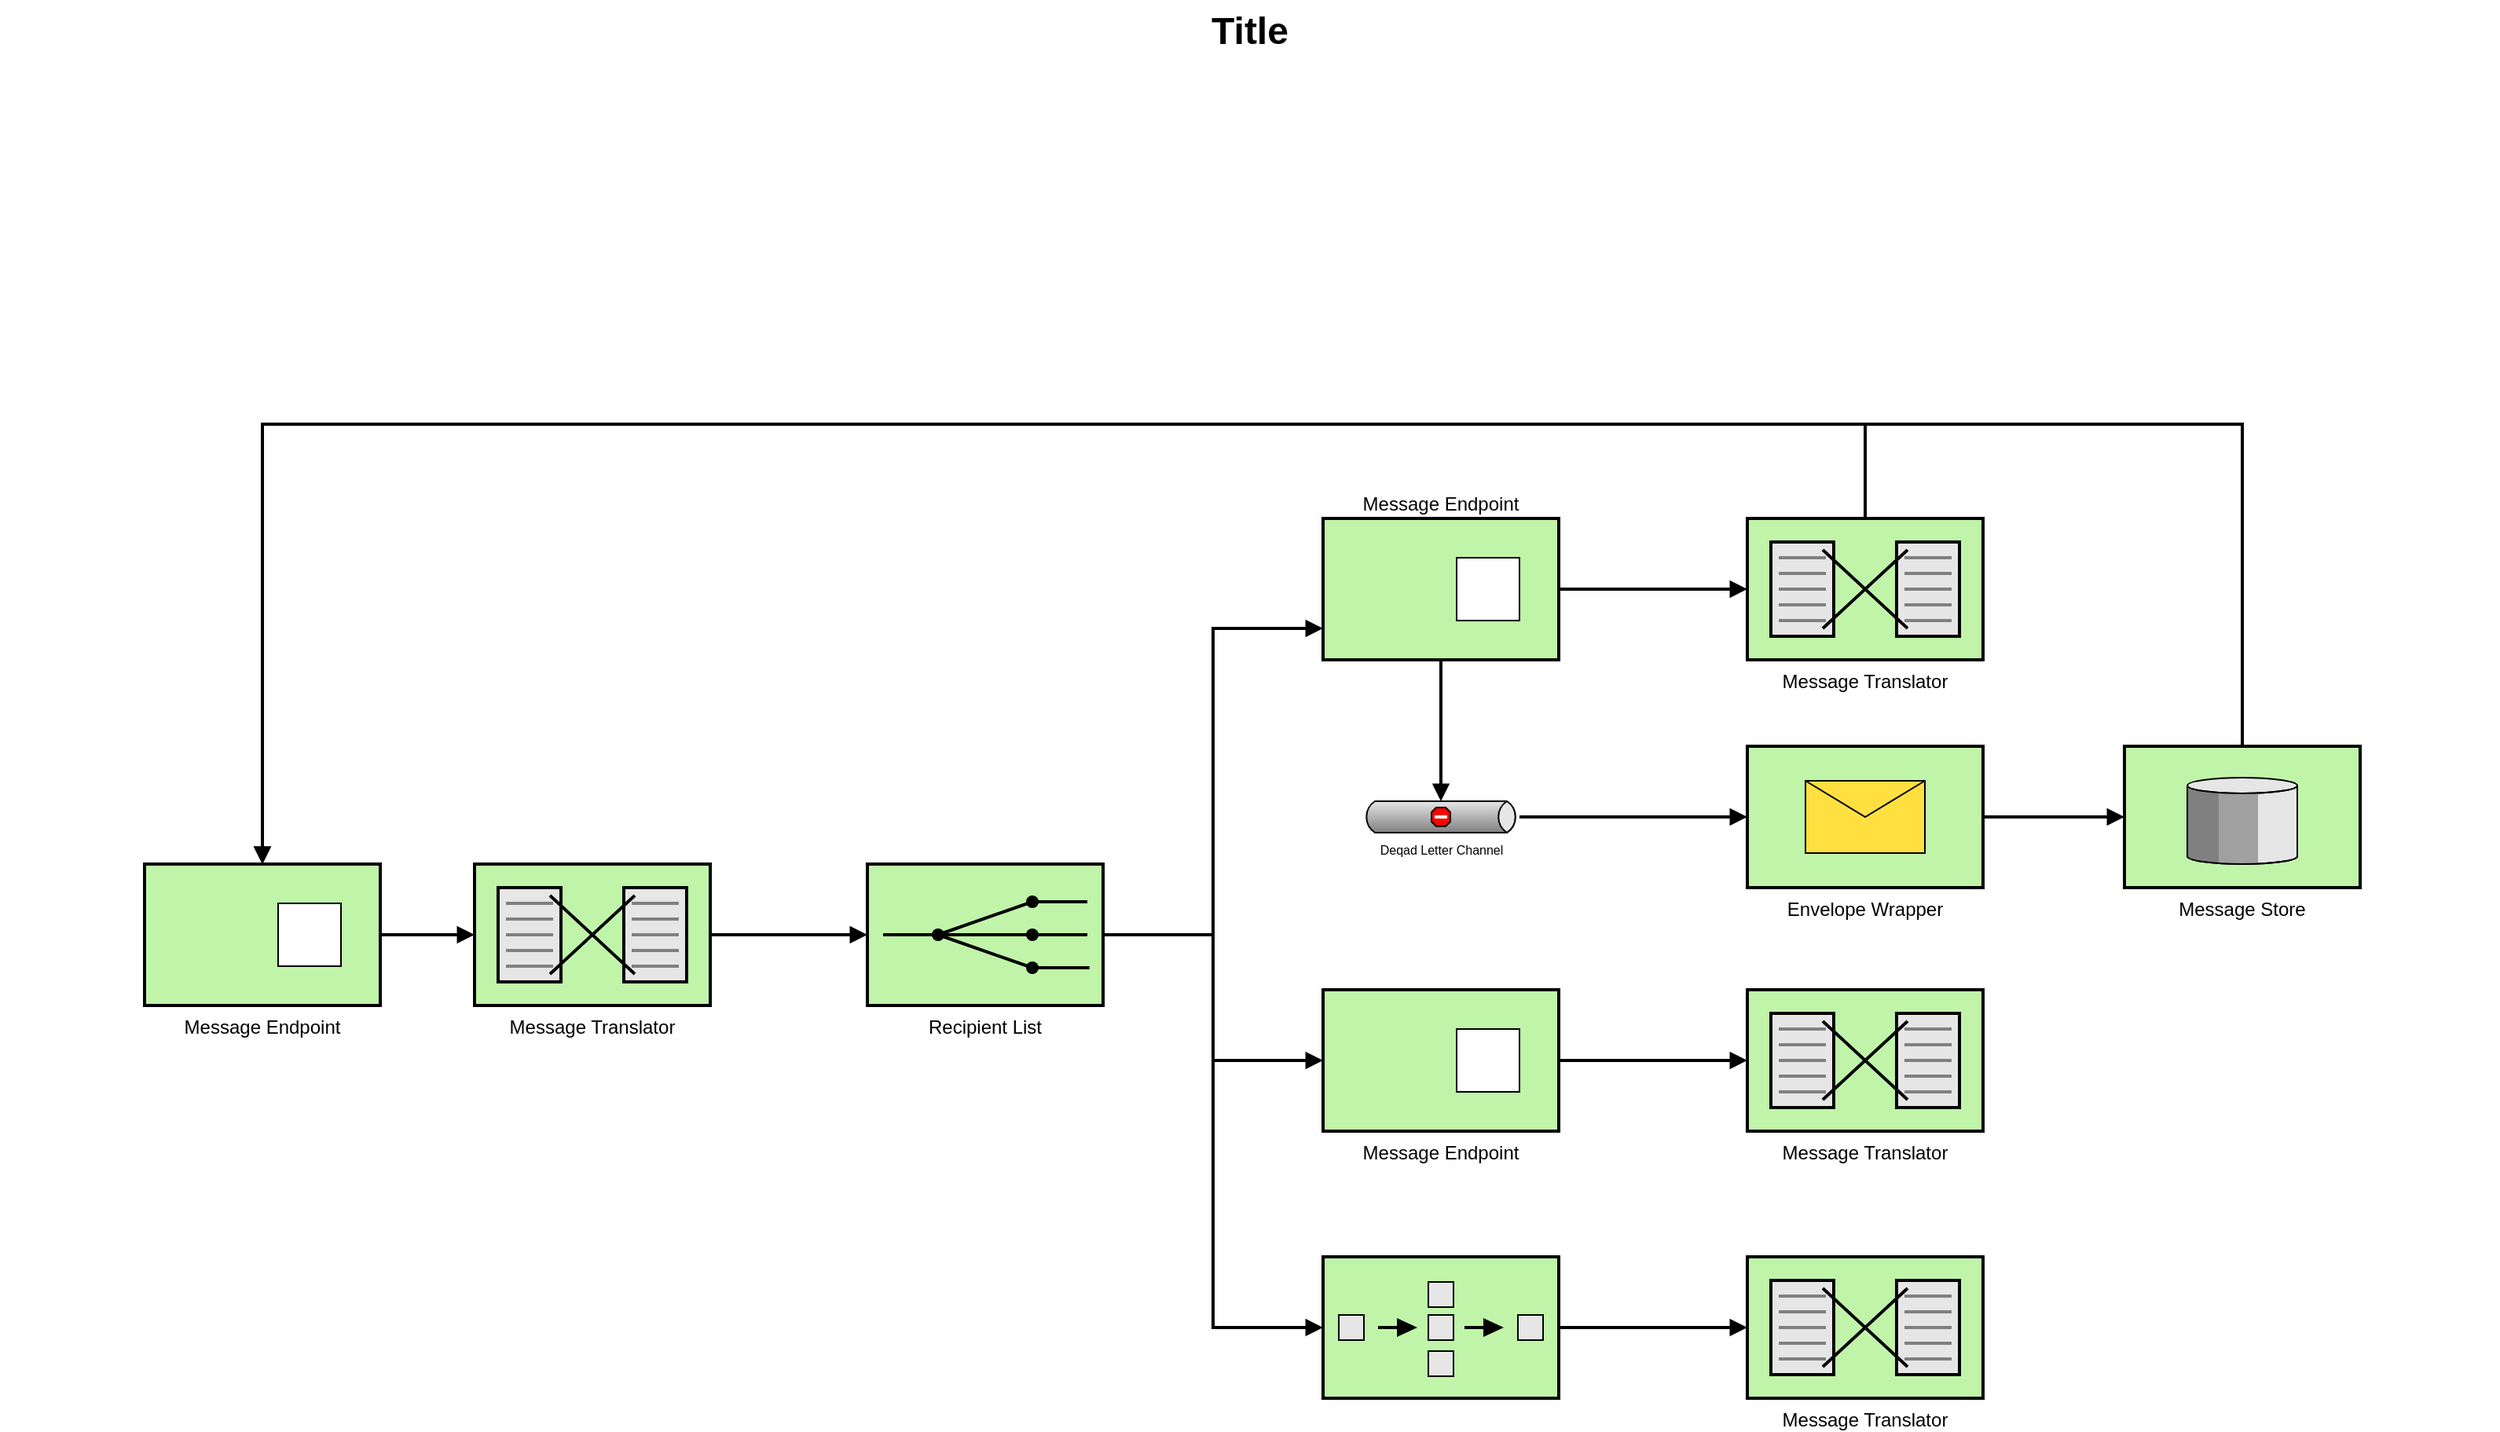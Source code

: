 <mxfile version="24.6.5" type="github" pages="2">
  <diagram name="Page-1" id="74b105a0-9070-1c63-61bc-23e55f88626e">
    <mxGraphModel dx="2011" dy="999" grid="1" gridSize="10" guides="1" tooltips="1" connect="1" arrows="1" fold="1" page="1" pageScale="1.5" pageWidth="1169" pageHeight="826" background="none" math="0" shadow="0">
      <root>
        <mxCell id="0" style=";html=1;" />
        <mxCell id="1" style=";html=1;" parent="0" />
        <mxCell id="10b056a9c633e61c-18" style="edgeStyle=orthogonalEdgeStyle;rounded=0;html=1;endArrow=block;endFill=1;jettySize=auto;orthogonalLoop=1;strokeWidth=2;startArrow=none;startFill=0;" parent="1" source="10b056a9c633e61c-1" target="10b056a9c633e61c-2" edge="1">
          <mxGeometry relative="1" as="geometry" />
        </mxCell>
        <mxCell id="10b056a9c633e61c-1" value="Message Translator" style="strokeWidth=2;dashed=0;align=center;fontSize=12;shape=mxgraph.eip.message_translator;fillColor=#c0f5a9;verticalLabelPosition=bottom;verticalAlign=top;" parent="1" vertex="1">
          <mxGeometry x="382" y="590" width="150" height="90" as="geometry" />
        </mxCell>
        <mxCell id="10b056a9c633e61c-19" style="edgeStyle=orthogonalEdgeStyle;rounded=0;html=1;endArrow=block;endFill=1;jettySize=auto;orthogonalLoop=1;strokeWidth=2;startArrow=none;startFill=0;" parent="1" source="10b056a9c633e61c-2" target="10b056a9c633e61c-6" edge="1">
          <mxGeometry relative="1" as="geometry">
            <Array as="points">
              <mxPoint x="852" y="635" />
              <mxPoint x="852" y="440" />
            </Array>
          </mxGeometry>
        </mxCell>
        <mxCell id="10b056a9c633e61c-20" style="edgeStyle=orthogonalEdgeStyle;rounded=0;html=1;endArrow=block;endFill=1;jettySize=auto;orthogonalLoop=1;strokeWidth=2;startArrow=none;startFill=0;" parent="1" source="10b056a9c633e61c-2" target="10b056a9c633e61c-8" edge="1">
          <mxGeometry relative="1" as="geometry" />
        </mxCell>
        <mxCell id="10b056a9c633e61c-21" style="edgeStyle=orthogonalEdgeStyle;rounded=0;html=1;endArrow=block;endFill=1;jettySize=auto;orthogonalLoop=1;strokeWidth=2;startArrow=none;startFill=0;" parent="1" source="10b056a9c633e61c-2" target="10b056a9c633e61c-14" edge="1">
          <mxGeometry relative="1" as="geometry">
            <Array as="points">
              <mxPoint x="852" y="635" />
              <mxPoint x="852" y="885" />
            </Array>
          </mxGeometry>
        </mxCell>
        <mxCell id="10b056a9c633e61c-2" value="Recipient List" style="strokeWidth=2;dashed=0;align=center;fontSize=12;fillColor=#c0f5a9;verticalLabelPosition=bottom;verticalAlign=top;shape=mxgraph.eip.recipient_list;" parent="1" vertex="1">
          <mxGeometry x="632" y="590" width="150" height="90" as="geometry" />
        </mxCell>
        <mxCell id="10b056a9c633e61c-17" style="edgeStyle=orthogonalEdgeStyle;rounded=0;html=1;endArrow=block;endFill=1;jettySize=auto;orthogonalLoop=1;strokeWidth=2;startArrow=none;startFill=0;" parent="1" source="10b056a9c633e61c-4" target="10b056a9c633e61c-1" edge="1">
          <mxGeometry relative="1" as="geometry" />
        </mxCell>
        <mxCell id="10b056a9c633e61c-4" value="Message Endpoint" style="strokeWidth=2;dashed=0;align=center;fontSize=12;shape=rect;verticalLabelPosition=bottom;verticalAlign=top;fillColor=#c0f5a9" parent="1" vertex="1">
          <mxGeometry x="172" y="590" width="150" height="90" as="geometry" />
        </mxCell>
        <mxCell id="10b056a9c633e61c-5" value="" style="strokeWidth=1;dashed=0;align=center;fontSize=8;shape=rect;fillColor=#ffffff;strokeColor=#000000;" parent="10b056a9c633e61c-4" vertex="1">
          <mxGeometry x="85" y="25" width="40" height="40" as="geometry" />
        </mxCell>
        <mxCell id="10b056a9c633e61c-22" style="edgeStyle=orthogonalEdgeStyle;rounded=0;html=1;endArrow=block;endFill=1;jettySize=auto;orthogonalLoop=1;strokeWidth=2;startArrow=none;startFill=0;" parent="1" source="10b056a9c633e61c-6" target="10b056a9c633e61c-10" edge="1">
          <mxGeometry relative="1" as="geometry" />
        </mxCell>
        <mxCell id="10b056a9c633e61c-25" style="edgeStyle=orthogonalEdgeStyle;rounded=0;html=1;endArrow=block;endFill=1;jettySize=auto;orthogonalLoop=1;strokeWidth=2;startArrow=none;startFill=0;" parent="1" source="10b056a9c633e61c-6" target="10b056a9c633e61c-12" edge="1">
          <mxGeometry relative="1" as="geometry" />
        </mxCell>
        <mxCell id="10b056a9c633e61c-28" style="edgeStyle=orthogonalEdgeStyle;rounded=0;html=1;endArrow=block;endFill=1;jettySize=auto;orthogonalLoop=1;strokeWidth=2;startArrow=none;startFill=0;" parent="1" source="10b056a9c633e61c-10" target="10b056a9c633e61c-4" edge="1">
          <mxGeometry relative="1" as="geometry">
            <Array as="points">
              <mxPoint x="1267" y="310" />
              <mxPoint x="247" y="310" />
            </Array>
          </mxGeometry>
        </mxCell>
        <mxCell id="10b056a9c633e61c-6" value="Message Endpoint" style="strokeWidth=2;dashed=0;align=center;fontSize=12;shape=rect;verticalLabelPosition=top;verticalAlign=bottom;fillColor=#c0f5a9;labelPosition=center;" parent="1" vertex="1">
          <mxGeometry x="922" y="370" width="150" height="90" as="geometry" />
        </mxCell>
        <mxCell id="10b056a9c633e61c-7" value="" style="strokeWidth=1;dashed=0;align=center;fontSize=8;shape=rect;fillColor=#ffffff;strokeColor=#000000;" parent="10b056a9c633e61c-6" vertex="1">
          <mxGeometry x="85" y="25" width="40" height="40" as="geometry" />
        </mxCell>
        <mxCell id="10b056a9c633e61c-23" style="edgeStyle=orthogonalEdgeStyle;rounded=0;html=1;endArrow=block;endFill=1;jettySize=auto;orthogonalLoop=1;strokeWidth=2;startArrow=none;startFill=0;" parent="1" source="10b056a9c633e61c-8" target="10b056a9c633e61c-11" edge="1">
          <mxGeometry relative="1" as="geometry" />
        </mxCell>
        <mxCell id="10b056a9c633e61c-8" value="Message Endpoint" style="strokeWidth=2;dashed=0;align=center;fontSize=12;shape=rect;verticalLabelPosition=bottom;verticalAlign=top;fillColor=#c0f5a9" parent="1" vertex="1">
          <mxGeometry x="922" y="670" width="150" height="90" as="geometry" />
        </mxCell>
        <mxCell id="10b056a9c633e61c-9" value="" style="strokeWidth=1;dashed=0;align=center;fontSize=8;shape=rect" parent="10b056a9c633e61c-8" vertex="1">
          <mxGeometry x="85" y="25" width="40" height="40" as="geometry" />
        </mxCell>
        <mxCell id="10b056a9c633e61c-10" value="Message Translator" style="strokeWidth=2;dashed=0;align=center;fontSize=12;shape=mxgraph.eip.message_translator;fillColor=#c0f5a9;verticalLabelPosition=bottom;verticalAlign=top;" parent="1" vertex="1">
          <mxGeometry x="1192" y="370" width="150" height="90" as="geometry" />
        </mxCell>
        <mxCell id="10b056a9c633e61c-11" value="Message Translator" style="strokeWidth=2;dashed=0;align=center;fontSize=12;shape=mxgraph.eip.message_translator;fillColor=#c0f5a9;verticalLabelPosition=bottom;verticalAlign=top;" parent="1" vertex="1">
          <mxGeometry x="1192" y="670" width="150" height="90" as="geometry" />
        </mxCell>
        <mxCell id="10b056a9c633e61c-26" style="edgeStyle=orthogonalEdgeStyle;rounded=0;html=1;endArrow=block;endFill=1;jettySize=auto;orthogonalLoop=1;strokeWidth=2;startArrow=none;startFill=0;" parent="1" source="10b056a9c633e61c-12" target="10b056a9c633e61c-13" edge="1">
          <mxGeometry relative="1" as="geometry" />
        </mxCell>
        <mxCell id="10b056a9c633e61c-12" value="Deqad Letter Channel" style="strokeWidth=1;dashed=0;align=center;html=1;fontSize=8;shape=mxgraph.eip.deadLetterChannel;verticalLabelPosition=bottom;labelBackgroundColor=#ffffff;verticalAlign=top;" parent="1" vertex="1">
          <mxGeometry x="947" y="550" width="100" height="20" as="geometry" />
        </mxCell>
        <mxCell id="10b056a9c633e61c-27" style="edgeStyle=orthogonalEdgeStyle;rounded=0;html=1;endArrow=block;endFill=1;jettySize=auto;orthogonalLoop=1;strokeWidth=2;startArrow=none;startFill=0;" parent="1" source="10b056a9c633e61c-13" target="10b056a9c633e61c-15" edge="1">
          <mxGeometry relative="1" as="geometry" />
        </mxCell>
        <mxCell id="10b056a9c633e61c-13" value="Envelope Wrapper" style="strokeWidth=2;dashed=0;align=center;fontSize=12;fillColor=#c0f5a9;verticalLabelPosition=bottom;verticalAlign=top;shape=mxgraph.eip.envelope_wrapper;" parent="1" vertex="1">
          <mxGeometry x="1192" y="515" width="150" height="90" as="geometry" />
        </mxCell>
        <mxCell id="10b056a9c633e61c-24" style="edgeStyle=orthogonalEdgeStyle;rounded=0;html=1;endArrow=block;endFill=1;jettySize=auto;orthogonalLoop=1;strokeWidth=2;startArrow=none;startFill=0;" parent="1" source="10b056a9c633e61c-14" target="10b056a9c633e61c-16" edge="1">
          <mxGeometry relative="1" as="geometry" />
        </mxCell>
        <mxCell id="10b056a9c633e61c-14" value="" style="strokeWidth=2;dashed=0;align=center;fontSize=12;fillColor=#c0f5a9;verticalLabelPosition=bottom;verticalAlign=top;shape=mxgraph.eip.composed_message_processor;" parent="1" vertex="1">
          <mxGeometry x="922" y="840" width="150" height="90" as="geometry" />
        </mxCell>
        <mxCell id="10b056a9c633e61c-29" style="edgeStyle=orthogonalEdgeStyle;rounded=0;html=1;endArrow=block;endFill=1;jettySize=auto;orthogonalLoop=1;fontSize=12;strokeWidth=2;startArrow=none;startFill=0;" parent="1" source="10b056a9c633e61c-15" target="10b056a9c633e61c-4" edge="1">
          <mxGeometry relative="1" as="geometry">
            <Array as="points">
              <mxPoint x="1507" y="310" />
              <mxPoint x="247" y="310" />
            </Array>
          </mxGeometry>
        </mxCell>
        <mxCell id="10b056a9c633e61c-15" value="Message Store" style="strokeWidth=2;dashed=0;align=center;fontSize=12;verticalLabelPosition=bottom;verticalAlign=top;shape=mxgraph.eip.message_store;fillColor=#c0f5a9" parent="1" vertex="1">
          <mxGeometry x="1432" y="515" width="150" height="90" as="geometry" />
        </mxCell>
        <mxCell id="10b056a9c633e61c-16" value="Message Translator" style="strokeWidth=2;dashed=0;align=center;fontSize=12;shape=mxgraph.eip.message_translator;fillColor=#c0f5a9;verticalLabelPosition=bottom;verticalAlign=top;" parent="1" vertex="1">
          <mxGeometry x="1192" y="840" width="150" height="90" as="geometry" />
        </mxCell>
        <mxCell id="10b056a9c633e61c-30" value="Title" style="text;strokeColor=none;fillColor=none;html=1;fontSize=24;fontStyle=1;verticalAlign=middle;align=center;" parent="1" vertex="1">
          <mxGeometry x="80" y="40" width="1590" height="40" as="geometry" />
        </mxCell>
      </root>
    </mxGraphModel>
  </diagram>
  <diagram id="W9sFUsdh2USwCzas7Hn5" name="Page-2">
    <mxGraphModel dx="2004" dy="1154" grid="1" gridSize="10" guides="1" tooltips="1" connect="1" arrows="1" fold="1" page="1" pageScale="1" pageWidth="850" pageHeight="1100" math="0" shadow="0">
      <root>
        <mxCell id="0" />
        <mxCell id="1" parent="0" />
        <mxCell id="X6xJt2lfH_SQcMalsqX1-1" value="" style="image;aspect=fixed;perimeter=ellipsePerimeter;html=1;align=center;shadow=0;dashed=0;spacingTop=3;image=img/lib/active_directory/cell_phone.svg;" vertex="1" parent="1">
          <mxGeometry x="353.92" y="164" width="21" height="50" as="geometry" />
        </mxCell>
        <mxCell id="X6xJt2lfH_SQcMalsqX1-9" style="edgeStyle=orthogonalEdgeStyle;rounded=0;orthogonalLoop=1;jettySize=auto;html=1;exitX=1;exitY=0.5;exitDx=0;exitDy=0;entryX=0;entryY=0.5;entryDx=0;entryDy=0;" edge="1" parent="1" source="X6xJt2lfH_SQcMalsqX1-2" target="X6xJt2lfH_SQcMalsqX1-6">
          <mxGeometry relative="1" as="geometry" />
        </mxCell>
        <mxCell id="X6xJt2lfH_SQcMalsqX1-2" value="" style="image;html=1;image=img/lib/clip_art/computers/Server_Rack_Empty_128x128.png" vertex="1" parent="1">
          <mxGeometry x="243.92" y="504" width="80" height="80" as="geometry" />
        </mxCell>
        <mxCell id="X6xJt2lfH_SQcMalsqX1-18" style="edgeStyle=orthogonalEdgeStyle;rounded=0;orthogonalLoop=1;jettySize=auto;html=1;exitX=1;exitY=0.5;exitDx=0;exitDy=0;exitPerimeter=0;entryX=0.5;entryY=0;entryDx=0;entryDy=0;" edge="1" parent="1" source="X6xJt2lfH_SQcMalsqX1-3" target="X6xJt2lfH_SQcMalsqX1-14">
          <mxGeometry relative="1" as="geometry">
            <Array as="points">
              <mxPoint x="418.92" y="375" />
            </Array>
          </mxGeometry>
        </mxCell>
        <mxCell id="X6xJt2lfH_SQcMalsqX1-3" value="" style="outlineConnect=0;dashed=0;verticalLabelPosition=bottom;verticalAlign=top;align=center;html=1;shape=mxgraph.aws3.classic_load_balancer;fillColor=#F58534;gradientColor=none;rotation=90;" vertex="1" parent="1">
          <mxGeometry x="384.42" y="304" width="69" height="72" as="geometry" />
        </mxCell>
        <mxCell id="X6xJt2lfH_SQcMalsqX1-6" value="" style="image;html=1;image=img/lib/clip_art/computers/Server_Rack_Empty_128x128.png" vertex="1" parent="1">
          <mxGeometry x="378.42" y="504" width="80" height="80" as="geometry" />
        </mxCell>
        <mxCell id="X6xJt2lfH_SQcMalsqX1-8" style="edgeStyle=orthogonalEdgeStyle;rounded=0;orthogonalLoop=1;jettySize=auto;html=1;" edge="1" parent="1" source="X6xJt2lfH_SQcMalsqX1-7" target="X6xJt2lfH_SQcMalsqX1-6">
          <mxGeometry relative="1" as="geometry" />
        </mxCell>
        <mxCell id="X6xJt2lfH_SQcMalsqX1-7" value="" style="image;html=1;image=img/lib/clip_art/computers/Server_Rack_Empty_128x128.png" vertex="1" parent="1">
          <mxGeometry x="488.92" y="504" width="80" height="80" as="geometry" />
        </mxCell>
        <mxCell id="X6xJt2lfH_SQcMalsqX1-10" value="" style="image;sketch=0;aspect=fixed;html=1;points=[];align=center;fontSize=12;image=img/lib/mscae/Managed_Desktop.svg;" vertex="1" parent="1">
          <mxGeometry x="393.42" y="171" width="50" height="36" as="geometry" />
        </mxCell>
        <mxCell id="X6xJt2lfH_SQcMalsqX1-14" value="" style="rounded=0;whiteSpace=wrap;html=1;fontSize=10;fillColor=none;" vertex="1" parent="1">
          <mxGeometry x="203.92" y="494" width="430" height="110" as="geometry" />
        </mxCell>
        <mxCell id="X6xJt2lfH_SQcMalsqX1-19" value="" style="edgeStyle=orthogonalEdgeStyle;rounded=0;orthogonalLoop=1;jettySize=auto;html=1;" edge="1" parent="1" source="X6xJt2lfH_SQcMalsqX1-17" target="X6xJt2lfH_SQcMalsqX1-3">
          <mxGeometry relative="1" as="geometry" />
        </mxCell>
        <mxCell id="X6xJt2lfH_SQcMalsqX1-17" value="" style="rounded=0;whiteSpace=wrap;html=1;fontSize=10;fillColor=none;" vertex="1" parent="1">
          <mxGeometry x="298.92" y="139" width="240" height="95" as="geometry" />
        </mxCell>
        <mxCell id="X6xJt2lfH_SQcMalsqX1-21" value="" style="rounded=0;whiteSpace=wrap;html=1;" vertex="1" parent="1">
          <mxGeometry x="170" y="20" width="340" height="60" as="geometry" />
        </mxCell>
        <mxCell id="X6xJt2lfH_SQcMalsqX1-20" value="Ecommerce Store" style="text;html=1;align=center;verticalAlign=middle;whiteSpace=wrap;rounded=0;spacing=10;" vertex="1" parent="1">
          <mxGeometry x="45" y="30" width="600" height="50" as="geometry" />
        </mxCell>
        <mxCell id="X6xJt2lfH_SQcMalsqX1-22" value="API" style="rounded=1;whiteSpace=wrap;html=1;" vertex="1" parent="1">
          <mxGeometry x="70" y="780" width="120" height="60" as="geometry" />
        </mxCell>
        <mxCell id="X6xJt2lfH_SQcMalsqX1-23" value="CART&lt;div&gt;SERVICE&lt;/div&gt;" style="rounded=1;whiteSpace=wrap;html=1;" vertex="1" parent="1">
          <mxGeometry x="333.92" y="794" width="120" height="60" as="geometry" />
        </mxCell>
        <mxCell id="X6xJt2lfH_SQcMalsqX1-25" value="" style="endArrow=classic;html=1;rounded=0;entryX=0.5;entryY=0;entryDx=0;entryDy=0;" edge="1" parent="1">
          <mxGeometry width="50" height="50" relative="1" as="geometry">
            <mxPoint x="413.92" y="604" as="sourcePoint" />
            <mxPoint x="203.92" y="794" as="targetPoint" />
          </mxGeometry>
        </mxCell>
        <mxCell id="X6xJt2lfH_SQcMalsqX1-28" value="" style="endArrow=classic;html=1;rounded=0;entryX=0.5;entryY=0;entryDx=0;entryDy=0;" edge="1" parent="1" target="X6xJt2lfH_SQcMalsqX1-23">
          <mxGeometry width="50" height="50" relative="1" as="geometry">
            <mxPoint x="413.92" y="604" as="sourcePoint" />
            <mxPoint x="463.92" y="554" as="targetPoint" />
          </mxGeometry>
        </mxCell>
        <mxCell id="X6xJt2lfH_SQcMalsqX1-29" value="ORDERS&lt;div&gt;SERVICE&lt;/div&gt;" style="rounded=0;whiteSpace=wrap;html=1;" vertex="1" parent="1">
          <mxGeometry x="533.92" y="794" width="120" height="60" as="geometry" />
        </mxCell>
        <mxCell id="X6xJt2lfH_SQcMalsqX1-30" value="" style="endArrow=classic;html=1;rounded=0;entryX=0.5;entryY=0;entryDx=0;entryDy=0;" edge="1" parent="1" target="X6xJt2lfH_SQcMalsqX1-29">
          <mxGeometry width="50" height="50" relative="1" as="geometry">
            <mxPoint x="413.92" y="604" as="sourcePoint" />
            <mxPoint x="463.92" y="554" as="targetPoint" />
          </mxGeometry>
        </mxCell>
        <mxCell id="X6xJt2lfH_SQcMalsqX1-31" value="" style="endArrow=classic;html=1;rounded=0;entryX=0;entryY=0.5;entryDx=0;entryDy=0;entryPerimeter=0;" edge="1" parent="1" target="X6xJt2lfH_SQcMalsqX1-32">
          <mxGeometry width="50" height="50" relative="1" as="geometry">
            <mxPoint x="653.92" y="824" as="sourcePoint" />
            <mxPoint x="763.92" y="894" as="targetPoint" />
          </mxGeometry>
        </mxCell>
        <mxCell id="X6xJt2lfH_SQcMalsqX1-32" value="" style="outlineConnect=0;dashed=0;verticalLabelPosition=bottom;verticalAlign=top;align=center;html=1;shape=mxgraph.aws3.queue;fillColor=#D9A741;gradientColor=none;rotation=90;" vertex="1" parent="1">
          <mxGeometry x="663.92" y="914" width="73.5" height="48" as="geometry" />
        </mxCell>
        <mxCell id="X6xJt2lfH_SQcMalsqX1-33" value="EMAIL&lt;div&gt;SERVICE&lt;/div&gt;" style="rounded=0;whiteSpace=wrap;html=1;" vertex="1" parent="1">
          <mxGeometry x="730" y="680" width="120" height="60" as="geometry" />
        </mxCell>
        <mxCell id="X6xJt2lfH_SQcMalsqX1-34" value="" style="endArrow=classic;html=1;rounded=0;exitX=0.5;exitY=0;exitDx=0;exitDy=0;exitPerimeter=0;entryX=0.384;entryY=0.987;entryDx=0;entryDy=0;entryPerimeter=0;" edge="1" parent="1" source="X6xJt2lfH_SQcMalsqX1-32">
          <mxGeometry width="50" height="50" relative="1" as="geometry">
            <mxPoint x="793.92" y="924" as="sourcePoint" />
            <mxPoint x="783.5" y="733.22" as="targetPoint" />
          </mxGeometry>
        </mxCell>
        <mxCell id="X6xJt2lfH_SQcMalsqX1-36" value="" style="endArrow=classic;html=1;rounded=0;entryX=0;entryY=0.5;entryDx=0;entryDy=0;" edge="1" parent="1">
          <mxGeometry width="50" height="50" relative="1" as="geometry">
            <mxPoint x="413.92" y="604" as="sourcePoint" />
            <mxPoint x="737.42" y="704" as="targetPoint" />
          </mxGeometry>
        </mxCell>
        <mxCell id="X6xJt2lfH_SQcMalsqX1-37" value="ASG AUTO SCALING" style="text;html=1;align=center;verticalAlign=middle;whiteSpace=wrap;rounded=0;" vertex="1" parent="1">
          <mxGeometry x="393.42" y="444" width="220" height="30" as="geometry" />
        </mxCell>
        <mxCell id="X6xJt2lfH_SQcMalsqX1-38" value="Amazon S3" style="sketch=0;outlineConnect=0;fontColor=#CC6600;gradientColor=none;strokeColor=#ffffff;fillColor=#CC6600;dashed=0;verticalLabelPosition=middle;verticalAlign=bottom;align=center;html=1;whiteSpace=wrap;fontSize=10;fontStyle=1;spacing=3;shape=mxgraph.aws4.productIcon;prIcon=mxgraph.aws4.s3;" vertex="1" parent="1">
          <mxGeometry x="40" y="640" width="80" height="100" as="geometry" />
        </mxCell>
        <mxCell id="X6xJt2lfH_SQcMalsqX1-40" value="" style="endArrow=classic;html=1;rounded=0;exitX=0.5;exitY=1;exitDx=0;exitDy=0;" edge="1" parent="1" source="X6xJt2lfH_SQcMalsqX1-17">
          <mxGeometry width="50" height="50" relative="1" as="geometry">
            <mxPoint x="410" y="240" as="sourcePoint" />
            <mxPoint x="73" y="640" as="targetPoint" />
            <Array as="points">
              <mxPoint x="200" y="430" />
            </Array>
          </mxGeometry>
        </mxCell>
      </root>
    </mxGraphModel>
  </diagram>
</mxfile>

